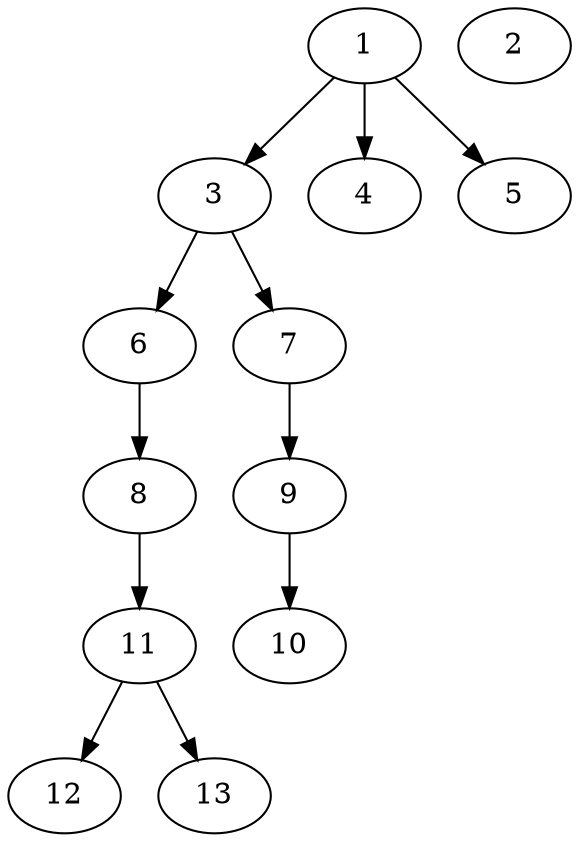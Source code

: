 // DAG (tier=1-easy, mode=compute, n=13, ccr=0.277, fat=0.481, density=0.329, regular=0.698, jump=0.098, mindata=262144, maxdata=2097152)
// DAG automatically generated by daggen at Sun Aug 24 16:33:32 2025
// /home/ermia/Project/Environments/daggen/bin/daggen --dot --ccr 0.277 --fat 0.481 --regular 0.698 --density 0.329 --jump 0.098 --mindata 262144 --maxdata 2097152 -n 13 
digraph G {
  1 [size="24830490146232472", alpha="0.18", expect_size="12415245073116236"]
  1 -> 3 [size ="13487405268992"]
  1 -> 4 [size ="13487405268992"]
  1 -> 5 [size ="13487405268992"]
  2 [size="4395910345353337", alpha="0.09", expect_size="2197955172676668"]
  3 [size="23443142423735148", alpha="0.04", expect_size="11721571211867574"]
  3 -> 6 [size ="13254411681792"]
  3 -> 7 [size ="13254411681792"]
  4 [size="165088317515871", alpha="0.07", expect_size="82544158757935"]
  5 [size="16576013745881962", alpha="0.02", expect_size="8288006872940981"]
  6 [size="5705400867356672000", alpha="0.18", expect_size="2852700433678336000"]
  6 -> 8 [size ="25543521075200"]
  7 [size="740487335860478", alpha="0.03", expect_size="370243667930239"]
  7 -> 9 [size ="1661154099200"]
  8 [size="345817403441869", alpha="0.19", expect_size="172908701720934"]
  8 -> 11 [size ="7208574124032"]
  9 [size="8559143815540483", alpha="0.15", expect_size="4279571907770241"]
  9 -> 10 [size ="7364937777152"]
  10 [size="595130213817180", alpha="0.02", expect_size="297565106908590"]
  11 [size="319189029797841", alpha="0.11", expect_size="159594514898920"]
  11 -> 12 [size ="7255307059200"]
  11 -> 13 [size ="7255307059200"]
  12 [size="1582437827847651328", alpha="0.01", expect_size="791218913923825664"]
  13 [size="8772734150418049", alpha="0.13", expect_size="4386367075209024"]
}